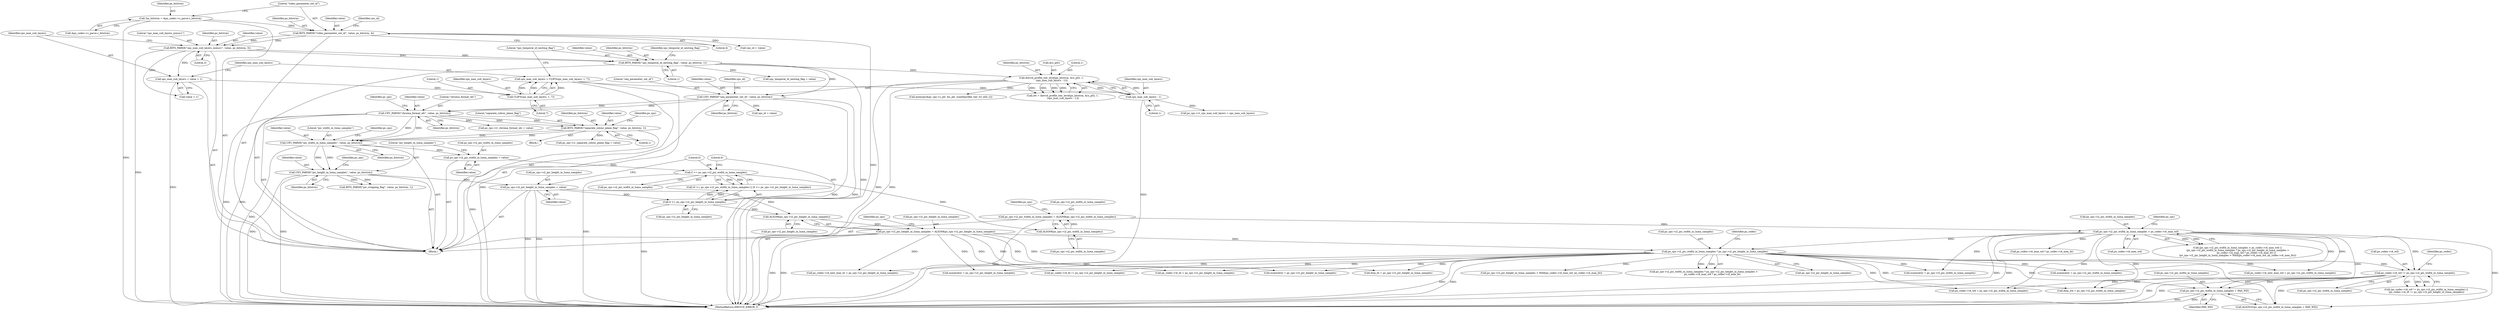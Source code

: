 digraph "0_Android_1ab5ce7e42feccd49e49752e6f58f9097ac5d254@pointer" {
"1001271" [label="(Call,ps_sps->i2_pic_width_in_luma_samples + PAD_WD)"];
"1001141" [label="(Call,ps_codec->i4_wd != ps_sps->i2_pic_width_in_luma_samples)"];
"1000363" [label="(Call,ps_sps->i2_pic_width_in_luma_samples * ps_sps->i2_pic_height_in_luma_samples)"];
"1000354" [label="(Call,ps_sps->i2_pic_width_in_luma_samples > ps_codec->i4_max_wd)"];
"1000336" [label="(Call,ps_sps->i2_pic_width_in_luma_samples = ALIGN8(ps_sps->i2_pic_width_in_luma_samples))"];
"1000340" [label="(Call,ALIGN8(ps_sps->i2_pic_width_in_luma_samples))"];
"1000324" [label="(Call,0 >= ps_sps->i2_pic_width_in_luma_samples)"];
"1000308" [label="(Call,ps_sps->i2_pic_width_in_luma_samples = value)"];
"1000304" [label="(Call,UEV_PARSE(\"pic_width_in_luma_samples\", value, ps_bitstrm))"];
"1000287" [label="(Call,BITS_PARSE(\"separate_colour_plane_flag\", value, ps_bitstrm, 1))"];
"1000253" [label="(Call,UEV_PARSE(\"chroma_format_idc\", value, ps_bitstrm))"];
"1000182" [label="(Call,UEV_PARSE(\"seq_parameter_set_id\", value, ps_bitstrm))"];
"1000164" [label="(Call,BITS_PARSE(\"sps_temporal_id_nesting_flag\", value, ps_bitstrm, 1))"];
"1000148" [label="(Call,BITS_PARSE(\"sps_max_sub_layers_minus1\", value, ps_bitstrm, 3))"];
"1000132" [label="(Call,BITS_PARSE(\"video_parameter_set_id\", value, ps_bitstrm, 4))"];
"1000124" [label="(Call,*ps_bitstrm = &ps_codec->s_parse.s_bitstrm)"];
"1000174" [label="(Call,ihevcd_profile_tier_level(ps_bitstrm, &(s_ptl), 1,\n (sps_max_sub_layers - 1)))"];
"1000179" [label="(Call,sps_max_sub_layers - 1)"];
"1000158" [label="(Call,sps_max_sub_layers = CLIP3(sps_max_sub_layers, 1, 7))"];
"1000160" [label="(Call,CLIP3(sps_max_sub_layers, 1, 7))"];
"1000153" [label="(Call,sps_max_sub_layers = value + 1)"];
"1000344" [label="(Call,ps_sps->i2_pic_height_in_luma_samples = ALIGN8(ps_sps->i2_pic_height_in_luma_samples))"];
"1000348" [label="(Call,ALIGN8(ps_sps->i2_pic_height_in_luma_samples))"];
"1000329" [label="(Call,0 >= ps_sps->i2_pic_height_in_luma_samples)"];
"1000317" [label="(Call,ps_sps->i2_pic_height_in_luma_samples = value)"];
"1000313" [label="(Call,UEV_PARSE(\"pic_height_in_luma_samples\", value, ps_bitstrm))"];
"1000310" [label="(Identifier,ps_sps)"];
"1000318" [label="(Call,ps_sps->i2_pic_height_in_luma_samples)"];
"1000349" [label="(Call,ps_sps->i2_pic_height_in_luma_samples)"];
"1000181" [label="(Literal,1)"];
"1000126" [label="(Call,&ps_codec->s_parse.s_bitstrm)"];
"1000321" [label="(Identifier,value)"];
"1000324" [label="(Call,0 >= ps_sps->i2_pic_width_in_luma_samples)"];
"1001039" [label="(Call,numerator = ps_sps->i2_pic_width_in_luma_samples)"];
"1000325" [label="(Literal,0)"];
"1000135" [label="(Identifier,ps_bitstrm)"];
"1000149" [label="(Literal,\"sps_max_sub_layers_minus1\")"];
"1000337" [label="(Call,ps_sps->i2_pic_width_in_luma_samples)"];
"1000348" [label="(Call,ALIGN8(ps_sps->i2_pic_height_in_luma_samples))"];
"1000182" [label="(Call,UEV_PARSE(\"seq_parameter_set_id\", value, ps_bitstrm))"];
"1000354" [label="(Call,ps_sps->i2_pic_width_in_luma_samples > ps_codec->i4_max_wd)"];
"1000312" [label="(Identifier,value)"];
"1001252" [label="(Call,ps_codec->i4_wd = ps_sps->i2_pic_width_in_luma_samples)"];
"1000259" [label="(Identifier,ps_sps)"];
"1000344" [label="(Call,ps_sps->i2_pic_height_in_luma_samples = ALIGN8(ps_sps->i2_pic_height_in_luma_samples))"];
"1000306" [label="(Identifier,value)"];
"1000313" [label="(Call,UEV_PARSE(\"pic_height_in_luma_samples\", value, ps_bitstrm))"];
"1001275" [label="(Identifier,PAD_WD)"];
"1000253" [label="(Call,UEV_PARSE(\"chroma_format_idc\", value, ps_bitstrm))"];
"1001145" [label="(Call,ps_sps->i2_pic_width_in_luma_samples)"];
"1001271" [label="(Call,ps_sps->i2_pic_width_in_luma_samples + PAD_WD)"];
"1000158" [label="(Call,sps_max_sub_layers = CLIP3(sps_max_sub_layers, 1, 7))"];
"1000132" [label="(Call,BITS_PARSE(\"video_parameter_set_id\", value, ps_bitstrm, 4))"];
"1000286" [label="(Block,)"];
"1000125" [label="(Identifier,ps_bitstrm)"];
"1000159" [label="(Identifier,sps_max_sub_layers)"];
"1000183" [label="(Literal,\"seq_parameter_set_id\")"];
"1000184" [label="(Identifier,value)"];
"1000161" [label="(Identifier,sps_max_sub_layers)"];
"1001270" [label="(Call,ALIGN32(ps_sps->i2_pic_width_in_luma_samples + PAD_WD))"];
"1001141" [label="(Call,ps_codec->i4_wd != ps_sps->i2_pic_width_in_luma_samples)"];
"1000323" [label="(Call,(0 >= ps_sps->i2_pic_width_in_luma_samples) || (0 >= ps_sps->i2_pic_height_in_luma_samples))"];
"1000178" [label="(Literal,1)"];
"1001213" [label="(Call,disp_ht = ps_sps->i2_pic_height_in_luma_samples)"];
"1000317" [label="(Call,ps_sps->i2_pic_height_in_luma_samples = value)"];
"1001140" [label="(Call,(ps_codec->i4_wd != ps_sps->i2_pic_width_in_luma_samples) ||\n (ps_codec->i4_ht != ps_sps->i2_pic_height_in_luma_samples))"];
"1001194" [label="(Call,disp_wd = ps_sps->i2_pic_width_in_luma_samples)"];
"1000255" [label="(Identifier,value)"];
"1000187" [label="(Identifier,sps_id)"];
"1000292" [label="(Call,ps_sps->i1_separate_colour_plane_flag = value)"];
"1000294" [label="(Identifier,ps_sps)"];
"1001142" [label="(Call,ps_codec->i4_wd)"];
"1001150" [label="(Identifier,ps_codec)"];
"1000166" [label="(Identifier,value)"];
"1000160" [label="(Call,CLIP3(sps_max_sub_layers, 1, 7))"];
"1000396" [label="(Call,ps_codec->i4_new_max_ht = ps_sps->i2_pic_height_in_luma_samples)"];
"1001336" [label="(MethodReturn,IHEVCD_ERROR_T)"];
"1000174" [label="(Call,ihevcd_profile_tier_level(ps_bitstrm, &(s_ptl), 1,\n (sps_max_sub_layers - 1)))"];
"1001272" [label="(Call,ps_sps->i2_pic_width_in_luma_samples)"];
"1000370" [label="(Call,ps_codec->i4_max_wd * ps_codec->i4_max_ht)"];
"1000167" [label="(Identifier,ps_bitstrm)"];
"1000153" [label="(Call,sps_max_sub_layers = value + 1)"];
"1000356" [label="(Identifier,ps_sps)"];
"1000304" [label="(Call,UEV_PARSE(\"pic_width_in_luma_samples\", value, ps_bitstrm))"];
"1000170" [label="(Identifier,sps_temporal_id_nesting_flag)"];
"1000168" [label="(Literal,1)"];
"1000330" [label="(Literal,0)"];
"1000288" [label="(Literal,\"separate_colour_plane_flag\")"];
"1000291" [label="(Literal,1)"];
"1000180" [label="(Identifier,sps_max_sub_layers)"];
"1000353" [label="(Call,(ps_sps->i2_pic_width_in_luma_samples > ps_codec->i4_max_wd) ||\n (ps_sps->i2_pic_width_in_luma_samples * ps_sps->i2_pic_height_in_luma_samples >\n                       ps_codec->i4_max_wd * ps_codec->i4_max_ht) ||\n (ps_sps->i2_pic_height_in_luma_samples > MAX(ps_codec->i4_max_wd, ps_codec->i4_max_ht)))"];
"1000377" [label="(Call,ps_sps->i2_pic_height_in_luma_samples > MAX(ps_codec->i4_max_wd, ps_codec->i4_max_ht))"];
"1000185" [label="(Identifier,ps_bitstrm)"];
"1000133" [label="(Literal,\"video_parameter_set_id\")"];
"1000345" [label="(Call,ps_sps->i2_pic_height_in_luma_samples)"];
"1000314" [label="(Literal,\"pic_height_in_luma_samples\")"];
"1000287" [label="(Call,BITS_PARSE(\"separate_colour_plane_flag\", value, ps_bitstrm, 1))"];
"1000362" [label="(Call,ps_sps->i2_pic_width_in_luma_samples * ps_sps->i2_pic_height_in_luma_samples >\n                       ps_codec->i4_max_wd * ps_codec->i4_max_ht)"];
"1000154" [label="(Identifier,sps_max_sub_layers)"];
"1000136" [label="(Literal,4)"];
"1000336" [label="(Call,ps_sps->i2_pic_width_in_luma_samples = ALIGN8(ps_sps->i2_pic_width_in_luma_samples))"];
"1001117" [label="(Call,numerator = ps_sps->i2_pic_height_in_luma_samples)"];
"1000155" [label="(Call,value + 1)"];
"1000137" [label="(Call,vps_id = value)"];
"1000319" [label="(Identifier,ps_sps)"];
"1000367" [label="(Call,ps_sps->i2_pic_height_in_luma_samples)"];
"1000315" [label="(Identifier,value)"];
"1000162" [label="(Literal,1)"];
"1000407" [label="(Call,BITS_PARSE(\"pic_cropping_flag\", value, ps_bitstrm, 1))"];
"1000355" [label="(Call,ps_sps->i2_pic_width_in_luma_samples)"];
"1000152" [label="(Literal,3)"];
"1000389" [label="(Call,ps_codec->i4_new_max_wd = ps_sps->i2_pic_width_in_luma_samples)"];
"1000164" [label="(Call,BITS_PARSE(\"sps_temporal_id_nesting_flag\", value, ps_bitstrm, 1))"];
"1000341" [label="(Call,ps_sps->i2_pic_width_in_luma_samples)"];
"1001148" [label="(Call,ps_codec->i4_ht != ps_sps->i2_pic_height_in_luma_samples)"];
"1000316" [label="(Identifier,ps_bitstrm)"];
"1000124" [label="(Call,*ps_bitstrm = &ps_codec->s_parse.s_bitstrm)"];
"1000179" [label="(Call,sps_max_sub_layers - 1)"];
"1000169" [label="(Call,sps_temporal_id_nesting_flag = value)"];
"1000290" [label="(Identifier,ps_bitstrm)"];
"1000134" [label="(Identifier,value)"];
"1000364" [label="(Call,ps_sps->i2_pic_width_in_luma_samples)"];
"1000309" [label="(Call,ps_sps->i2_pic_width_in_luma_samples)"];
"1000346" [label="(Identifier,ps_sps)"];
"1000175" [label="(Identifier,ps_bitstrm)"];
"1000331" [label="(Call,ps_sps->i2_pic_height_in_luma_samples)"];
"1001259" [label="(Call,ps_codec->i4_ht = ps_sps->i2_pic_height_in_luma_samples)"];
"1000365" [label="(Identifier,ps_sps)"];
"1000329" [label="(Call,0 >= ps_sps->i2_pic_height_in_luma_samples)"];
"1000305" [label="(Literal,\"pic_width_in_luma_samples\")"];
"1000186" [label="(Call,sps_id = value)"];
"1000138" [label="(Identifier,vps_id)"];
"1000256" [label="(Identifier,ps_bitstrm)"];
"1001057" [label="(Call,numerator = ps_sps->i2_pic_height_in_luma_samples)"];
"1000372" [label="(Identifier,ps_codec)"];
"1000358" [label="(Call,ps_codec->i4_max_wd)"];
"1000340" [label="(Call,ALIGN8(ps_sps->i2_pic_width_in_luma_samples))"];
"1001101" [label="(Call,numerator = ps_sps->i2_pic_width_in_luma_samples)"];
"1000172" [label="(Call,ret = ihevcd_profile_tier_level(ps_bitstrm, &(s_ptl), 1,\n (sps_max_sub_layers - 1)))"];
"1000163" [label="(Literal,7)"];
"1000244" [label="(Call,memcpy(&ps_sps->s_ptl, &s_ptl, sizeof(profile_tier_lvl_info_t)))"];
"1000257" [label="(Call,ps_sps->i1_chroma_format_idc = value)"];
"1000326" [label="(Call,ps_sps->i2_pic_width_in_luma_samples)"];
"1000148" [label="(Call,BITS_PARSE(\"sps_max_sub_layers_minus1\", value, ps_bitstrm, 3))"];
"1000176" [label="(Call,&(s_ptl))"];
"1000363" [label="(Call,ps_sps->i2_pic_width_in_luma_samples * ps_sps->i2_pic_height_in_luma_samples)"];
"1000307" [label="(Identifier,ps_bitstrm)"];
"1000151" [label="(Identifier,ps_bitstrm)"];
"1000229" [label="(Call,ps_sps->i1_sps_max_sub_layers = sps_max_sub_layers)"];
"1000308" [label="(Call,ps_sps->i2_pic_width_in_luma_samples = value)"];
"1000165" [label="(Literal,\"sps_temporal_id_nesting_flag\")"];
"1000108" [label="(Block,)"];
"1000289" [label="(Identifier,value)"];
"1000150" [label="(Identifier,value)"];
"1000254" [label="(Literal,\"chroma_format_idc\")"];
"1001271" -> "1001270"  [label="AST: "];
"1001271" -> "1001275"  [label="CFG: "];
"1001272" -> "1001271"  [label="AST: "];
"1001275" -> "1001271"  [label="AST: "];
"1001270" -> "1001271"  [label="CFG: "];
"1001271" -> "1001336"  [label="DDG: "];
"1001271" -> "1001336"  [label="DDG: "];
"1001141" -> "1001271"  [label="DDG: "];
"1000363" -> "1001271"  [label="DDG: "];
"1000354" -> "1001271"  [label="DDG: "];
"1001141" -> "1001140"  [label="AST: "];
"1001141" -> "1001145"  [label="CFG: "];
"1001142" -> "1001141"  [label="AST: "];
"1001145" -> "1001141"  [label="AST: "];
"1001150" -> "1001141"  [label="CFG: "];
"1001140" -> "1001141"  [label="CFG: "];
"1001141" -> "1001336"  [label="DDG: "];
"1001141" -> "1001336"  [label="DDG: "];
"1001141" -> "1001140"  [label="DDG: "];
"1001141" -> "1001140"  [label="DDG: "];
"1000363" -> "1001141"  [label="DDG: "];
"1000354" -> "1001141"  [label="DDG: "];
"1001141" -> "1001194"  [label="DDG: "];
"1001141" -> "1001252"  [label="DDG: "];
"1001141" -> "1001270"  [label="DDG: "];
"1000363" -> "1000362"  [label="AST: "];
"1000363" -> "1000367"  [label="CFG: "];
"1000364" -> "1000363"  [label="AST: "];
"1000367" -> "1000363"  [label="AST: "];
"1000372" -> "1000363"  [label="CFG: "];
"1000363" -> "1001336"  [label="DDG: "];
"1000363" -> "1001336"  [label="DDG: "];
"1000363" -> "1000362"  [label="DDG: "];
"1000363" -> "1000362"  [label="DDG: "];
"1000354" -> "1000363"  [label="DDG: "];
"1000344" -> "1000363"  [label="DDG: "];
"1000363" -> "1000377"  [label="DDG: "];
"1000363" -> "1000389"  [label="DDG: "];
"1000363" -> "1000396"  [label="DDG: "];
"1000363" -> "1001039"  [label="DDG: "];
"1000363" -> "1001057"  [label="DDG: "];
"1000363" -> "1001101"  [label="DDG: "];
"1000363" -> "1001117"  [label="DDG: "];
"1000363" -> "1001148"  [label="DDG: "];
"1000363" -> "1001194"  [label="DDG: "];
"1000363" -> "1001213"  [label="DDG: "];
"1000363" -> "1001252"  [label="DDG: "];
"1000363" -> "1001259"  [label="DDG: "];
"1000363" -> "1001270"  [label="DDG: "];
"1000354" -> "1000353"  [label="AST: "];
"1000354" -> "1000358"  [label="CFG: "];
"1000355" -> "1000354"  [label="AST: "];
"1000358" -> "1000354"  [label="AST: "];
"1000365" -> "1000354"  [label="CFG: "];
"1000353" -> "1000354"  [label="CFG: "];
"1000354" -> "1001336"  [label="DDG: "];
"1000354" -> "1001336"  [label="DDG: "];
"1000354" -> "1000353"  [label="DDG: "];
"1000354" -> "1000353"  [label="DDG: "];
"1000336" -> "1000354"  [label="DDG: "];
"1000354" -> "1000370"  [label="DDG: "];
"1000354" -> "1000389"  [label="DDG: "];
"1000354" -> "1001039"  [label="DDG: "];
"1000354" -> "1001101"  [label="DDG: "];
"1000354" -> "1001194"  [label="DDG: "];
"1000354" -> "1001252"  [label="DDG: "];
"1000354" -> "1001270"  [label="DDG: "];
"1000336" -> "1000108"  [label="AST: "];
"1000336" -> "1000340"  [label="CFG: "];
"1000337" -> "1000336"  [label="AST: "];
"1000340" -> "1000336"  [label="AST: "];
"1000346" -> "1000336"  [label="CFG: "];
"1000336" -> "1001336"  [label="DDG: "];
"1000340" -> "1000336"  [label="DDG: "];
"1000340" -> "1000341"  [label="CFG: "];
"1000341" -> "1000340"  [label="AST: "];
"1000324" -> "1000340"  [label="DDG: "];
"1000324" -> "1000323"  [label="AST: "];
"1000324" -> "1000326"  [label="CFG: "];
"1000325" -> "1000324"  [label="AST: "];
"1000326" -> "1000324"  [label="AST: "];
"1000330" -> "1000324"  [label="CFG: "];
"1000323" -> "1000324"  [label="CFG: "];
"1000324" -> "1001336"  [label="DDG: "];
"1000324" -> "1000323"  [label="DDG: "];
"1000324" -> "1000323"  [label="DDG: "];
"1000308" -> "1000324"  [label="DDG: "];
"1000308" -> "1000108"  [label="AST: "];
"1000308" -> "1000312"  [label="CFG: "];
"1000309" -> "1000308"  [label="AST: "];
"1000312" -> "1000308"  [label="AST: "];
"1000314" -> "1000308"  [label="CFG: "];
"1000304" -> "1000308"  [label="DDG: "];
"1000304" -> "1000108"  [label="AST: "];
"1000304" -> "1000307"  [label="CFG: "];
"1000305" -> "1000304"  [label="AST: "];
"1000306" -> "1000304"  [label="AST: "];
"1000307" -> "1000304"  [label="AST: "];
"1000310" -> "1000304"  [label="CFG: "];
"1000304" -> "1001336"  [label="DDG: "];
"1000287" -> "1000304"  [label="DDG: "];
"1000287" -> "1000304"  [label="DDG: "];
"1000253" -> "1000304"  [label="DDG: "];
"1000253" -> "1000304"  [label="DDG: "];
"1000304" -> "1000313"  [label="DDG: "];
"1000304" -> "1000313"  [label="DDG: "];
"1000287" -> "1000286"  [label="AST: "];
"1000287" -> "1000291"  [label="CFG: "];
"1000288" -> "1000287"  [label="AST: "];
"1000289" -> "1000287"  [label="AST: "];
"1000290" -> "1000287"  [label="AST: "];
"1000291" -> "1000287"  [label="AST: "];
"1000294" -> "1000287"  [label="CFG: "];
"1000287" -> "1001336"  [label="DDG: "];
"1000253" -> "1000287"  [label="DDG: "];
"1000253" -> "1000287"  [label="DDG: "];
"1000287" -> "1000292"  [label="DDG: "];
"1000253" -> "1000108"  [label="AST: "];
"1000253" -> "1000256"  [label="CFG: "];
"1000254" -> "1000253"  [label="AST: "];
"1000255" -> "1000253"  [label="AST: "];
"1000256" -> "1000253"  [label="AST: "];
"1000259" -> "1000253"  [label="CFG: "];
"1000253" -> "1001336"  [label="DDG: "];
"1000253" -> "1001336"  [label="DDG: "];
"1000182" -> "1000253"  [label="DDG: "];
"1000182" -> "1000253"  [label="DDG: "];
"1000253" -> "1000257"  [label="DDG: "];
"1000182" -> "1000108"  [label="AST: "];
"1000182" -> "1000185"  [label="CFG: "];
"1000183" -> "1000182"  [label="AST: "];
"1000184" -> "1000182"  [label="AST: "];
"1000185" -> "1000182"  [label="AST: "];
"1000187" -> "1000182"  [label="CFG: "];
"1000182" -> "1001336"  [label="DDG: "];
"1000182" -> "1001336"  [label="DDG: "];
"1000164" -> "1000182"  [label="DDG: "];
"1000174" -> "1000182"  [label="DDG: "];
"1000182" -> "1000186"  [label="DDG: "];
"1000164" -> "1000108"  [label="AST: "];
"1000164" -> "1000168"  [label="CFG: "];
"1000165" -> "1000164"  [label="AST: "];
"1000166" -> "1000164"  [label="AST: "];
"1000167" -> "1000164"  [label="AST: "];
"1000168" -> "1000164"  [label="AST: "];
"1000170" -> "1000164"  [label="CFG: "];
"1000164" -> "1001336"  [label="DDG: "];
"1000148" -> "1000164"  [label="DDG: "];
"1000148" -> "1000164"  [label="DDG: "];
"1000164" -> "1000169"  [label="DDG: "];
"1000164" -> "1000174"  [label="DDG: "];
"1000148" -> "1000108"  [label="AST: "];
"1000148" -> "1000152"  [label="CFG: "];
"1000149" -> "1000148"  [label="AST: "];
"1000150" -> "1000148"  [label="AST: "];
"1000151" -> "1000148"  [label="AST: "];
"1000152" -> "1000148"  [label="AST: "];
"1000154" -> "1000148"  [label="CFG: "];
"1000148" -> "1001336"  [label="DDG: "];
"1000132" -> "1000148"  [label="DDG: "];
"1000132" -> "1000148"  [label="DDG: "];
"1000148" -> "1000153"  [label="DDG: "];
"1000148" -> "1000155"  [label="DDG: "];
"1000132" -> "1000108"  [label="AST: "];
"1000132" -> "1000136"  [label="CFG: "];
"1000133" -> "1000132"  [label="AST: "];
"1000134" -> "1000132"  [label="AST: "];
"1000135" -> "1000132"  [label="AST: "];
"1000136" -> "1000132"  [label="AST: "];
"1000138" -> "1000132"  [label="CFG: "];
"1000132" -> "1001336"  [label="DDG: "];
"1000124" -> "1000132"  [label="DDG: "];
"1000132" -> "1000137"  [label="DDG: "];
"1000124" -> "1000108"  [label="AST: "];
"1000124" -> "1000126"  [label="CFG: "];
"1000125" -> "1000124"  [label="AST: "];
"1000126" -> "1000124"  [label="AST: "];
"1000133" -> "1000124"  [label="CFG: "];
"1000124" -> "1001336"  [label="DDG: "];
"1000174" -> "1000172"  [label="AST: "];
"1000174" -> "1000179"  [label="CFG: "];
"1000175" -> "1000174"  [label="AST: "];
"1000176" -> "1000174"  [label="AST: "];
"1000178" -> "1000174"  [label="AST: "];
"1000179" -> "1000174"  [label="AST: "];
"1000172" -> "1000174"  [label="CFG: "];
"1000174" -> "1001336"  [label="DDG: "];
"1000174" -> "1001336"  [label="DDG: "];
"1000174" -> "1000172"  [label="DDG: "];
"1000174" -> "1000172"  [label="DDG: "];
"1000174" -> "1000172"  [label="DDG: "];
"1000174" -> "1000172"  [label="DDG: "];
"1000179" -> "1000174"  [label="DDG: "];
"1000179" -> "1000174"  [label="DDG: "];
"1000174" -> "1000244"  [label="DDG: "];
"1000179" -> "1000181"  [label="CFG: "];
"1000180" -> "1000179"  [label="AST: "];
"1000181" -> "1000179"  [label="AST: "];
"1000179" -> "1001336"  [label="DDG: "];
"1000158" -> "1000179"  [label="DDG: "];
"1000179" -> "1000229"  [label="DDG: "];
"1000158" -> "1000108"  [label="AST: "];
"1000158" -> "1000160"  [label="CFG: "];
"1000159" -> "1000158"  [label="AST: "];
"1000160" -> "1000158"  [label="AST: "];
"1000165" -> "1000158"  [label="CFG: "];
"1000158" -> "1001336"  [label="DDG: "];
"1000160" -> "1000158"  [label="DDG: "];
"1000160" -> "1000158"  [label="DDG: "];
"1000160" -> "1000158"  [label="DDG: "];
"1000160" -> "1000163"  [label="CFG: "];
"1000161" -> "1000160"  [label="AST: "];
"1000162" -> "1000160"  [label="AST: "];
"1000163" -> "1000160"  [label="AST: "];
"1000153" -> "1000160"  [label="DDG: "];
"1000153" -> "1000108"  [label="AST: "];
"1000153" -> "1000155"  [label="CFG: "];
"1000154" -> "1000153"  [label="AST: "];
"1000155" -> "1000153"  [label="AST: "];
"1000159" -> "1000153"  [label="CFG: "];
"1000153" -> "1001336"  [label="DDG: "];
"1000344" -> "1000108"  [label="AST: "];
"1000344" -> "1000348"  [label="CFG: "];
"1000345" -> "1000344"  [label="AST: "];
"1000348" -> "1000344"  [label="AST: "];
"1000356" -> "1000344"  [label="CFG: "];
"1000344" -> "1001336"  [label="DDG: "];
"1000344" -> "1001336"  [label="DDG: "];
"1000348" -> "1000344"  [label="DDG: "];
"1000344" -> "1000396"  [label="DDG: "];
"1000344" -> "1001057"  [label="DDG: "];
"1000344" -> "1001117"  [label="DDG: "];
"1000344" -> "1001148"  [label="DDG: "];
"1000344" -> "1001213"  [label="DDG: "];
"1000344" -> "1001259"  [label="DDG: "];
"1000348" -> "1000349"  [label="CFG: "];
"1000349" -> "1000348"  [label="AST: "];
"1000329" -> "1000348"  [label="DDG: "];
"1000317" -> "1000348"  [label="DDG: "];
"1000329" -> "1000323"  [label="AST: "];
"1000329" -> "1000331"  [label="CFG: "];
"1000330" -> "1000329"  [label="AST: "];
"1000331" -> "1000329"  [label="AST: "];
"1000323" -> "1000329"  [label="CFG: "];
"1000329" -> "1001336"  [label="DDG: "];
"1000329" -> "1000323"  [label="DDG: "];
"1000329" -> "1000323"  [label="DDG: "];
"1000317" -> "1000329"  [label="DDG: "];
"1000317" -> "1000108"  [label="AST: "];
"1000317" -> "1000321"  [label="CFG: "];
"1000318" -> "1000317"  [label="AST: "];
"1000321" -> "1000317"  [label="AST: "];
"1000325" -> "1000317"  [label="CFG: "];
"1000317" -> "1001336"  [label="DDG: "];
"1000317" -> "1001336"  [label="DDG: "];
"1000313" -> "1000317"  [label="DDG: "];
"1000313" -> "1000108"  [label="AST: "];
"1000313" -> "1000316"  [label="CFG: "];
"1000314" -> "1000313"  [label="AST: "];
"1000315" -> "1000313"  [label="AST: "];
"1000316" -> "1000313"  [label="AST: "];
"1000319" -> "1000313"  [label="CFG: "];
"1000313" -> "1001336"  [label="DDG: "];
"1000313" -> "1001336"  [label="DDG: "];
"1000313" -> "1000407"  [label="DDG: "];
"1000313" -> "1000407"  [label="DDG: "];
}
